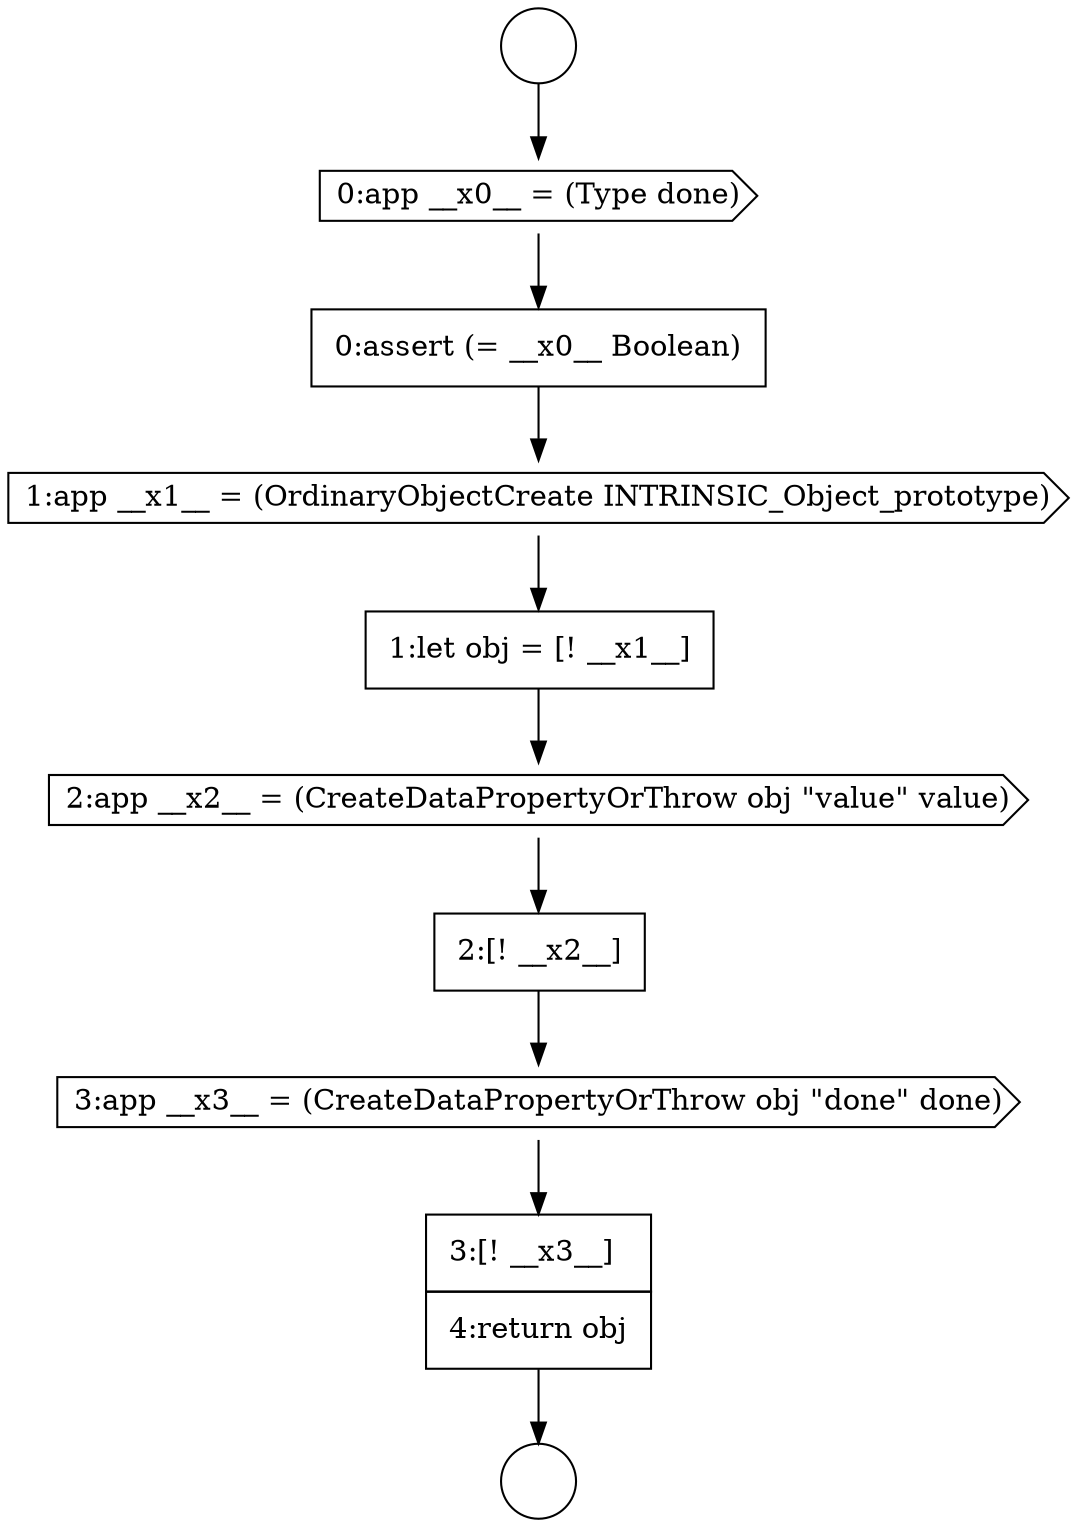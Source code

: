 digraph {
  node1501 [shape=cds, label=<<font color="black">0:app __x0__ = (Type done)</font>> color="black" fillcolor="white" style=filled]
  node1507 [shape=cds, label=<<font color="black">3:app __x3__ = (CreateDataPropertyOrThrow obj &quot;done&quot; done)</font>> color="black" fillcolor="white" style=filled]
  node1502 [shape=none, margin=0, label=<<font color="black">
    <table border="0" cellborder="1" cellspacing="0" cellpadding="10">
      <tr><td align="left">0:assert (= __x0__ Boolean)</td></tr>
    </table>
  </font>> color="black" fillcolor="white" style=filled]
  node1503 [shape=cds, label=<<font color="black">1:app __x1__ = (OrdinaryObjectCreate INTRINSIC_Object_prototype)</font>> color="black" fillcolor="white" style=filled]
  node1499 [shape=circle label=" " color="black" fillcolor="white" style=filled]
  node1508 [shape=none, margin=0, label=<<font color="black">
    <table border="0" cellborder="1" cellspacing="0" cellpadding="10">
      <tr><td align="left">3:[! __x3__]</td></tr>
      <tr><td align="left">4:return obj</td></tr>
    </table>
  </font>> color="black" fillcolor="white" style=filled]
  node1506 [shape=none, margin=0, label=<<font color="black">
    <table border="0" cellborder="1" cellspacing="0" cellpadding="10">
      <tr><td align="left">2:[! __x2__]</td></tr>
    </table>
  </font>> color="black" fillcolor="white" style=filled]
  node1504 [shape=none, margin=0, label=<<font color="black">
    <table border="0" cellborder="1" cellspacing="0" cellpadding="10">
      <tr><td align="left">1:let obj = [! __x1__]</td></tr>
    </table>
  </font>> color="black" fillcolor="white" style=filled]
  node1500 [shape=circle label=" " color="black" fillcolor="white" style=filled]
  node1505 [shape=cds, label=<<font color="black">2:app __x2__ = (CreateDataPropertyOrThrow obj &quot;value&quot; value)</font>> color="black" fillcolor="white" style=filled]
  node1507 -> node1508 [ color="black"]
  node1508 -> node1500 [ color="black"]
  node1502 -> node1503 [ color="black"]
  node1504 -> node1505 [ color="black"]
  node1503 -> node1504 [ color="black"]
  node1499 -> node1501 [ color="black"]
  node1506 -> node1507 [ color="black"]
  node1501 -> node1502 [ color="black"]
  node1505 -> node1506 [ color="black"]
}
